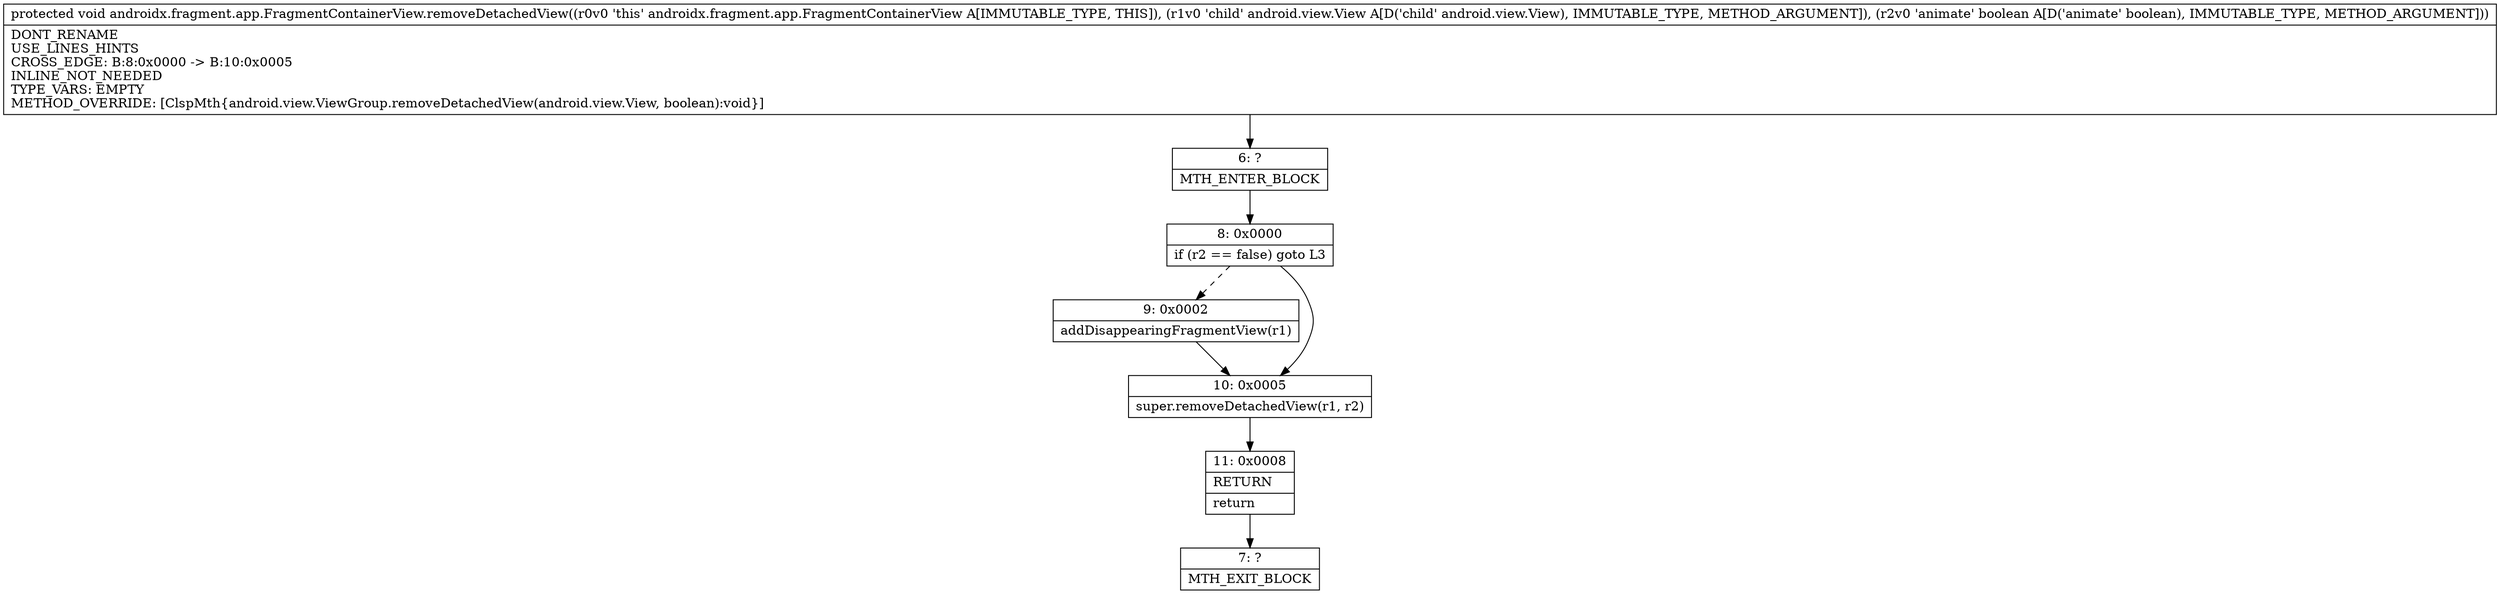 digraph "CFG forandroidx.fragment.app.FragmentContainerView.removeDetachedView(Landroid\/view\/View;Z)V" {
Node_6 [shape=record,label="{6\:\ ?|MTH_ENTER_BLOCK\l}"];
Node_8 [shape=record,label="{8\:\ 0x0000|if (r2 == false) goto L3\l}"];
Node_9 [shape=record,label="{9\:\ 0x0002|addDisappearingFragmentView(r1)\l}"];
Node_10 [shape=record,label="{10\:\ 0x0005|super.removeDetachedView(r1, r2)\l}"];
Node_11 [shape=record,label="{11\:\ 0x0008|RETURN\l|return\l}"];
Node_7 [shape=record,label="{7\:\ ?|MTH_EXIT_BLOCK\l}"];
MethodNode[shape=record,label="{protected void androidx.fragment.app.FragmentContainerView.removeDetachedView((r0v0 'this' androidx.fragment.app.FragmentContainerView A[IMMUTABLE_TYPE, THIS]), (r1v0 'child' android.view.View A[D('child' android.view.View), IMMUTABLE_TYPE, METHOD_ARGUMENT]), (r2v0 'animate' boolean A[D('animate' boolean), IMMUTABLE_TYPE, METHOD_ARGUMENT]))  | DONT_RENAME\lUSE_LINES_HINTS\lCROSS_EDGE: B:8:0x0000 \-\> B:10:0x0005\lINLINE_NOT_NEEDED\lTYPE_VARS: EMPTY\lMETHOD_OVERRIDE: [ClspMth\{android.view.ViewGroup.removeDetachedView(android.view.View, boolean):void\}]\l}"];
MethodNode -> Node_6;Node_6 -> Node_8;
Node_8 -> Node_9[style=dashed];
Node_8 -> Node_10;
Node_9 -> Node_10;
Node_10 -> Node_11;
Node_11 -> Node_7;
}

